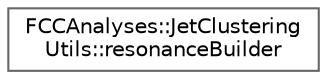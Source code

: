 digraph "Graphical Class Hierarchy"
{
 // LATEX_PDF_SIZE
  bgcolor="transparent";
  edge [fontname=Helvetica,fontsize=10,labelfontname=Helvetica,labelfontsize=10];
  node [fontname=Helvetica,fontsize=10,shape=box,height=0.2,width=0.4];
  rankdir="LR";
  Node0 [id="Node000000",label="FCCAnalyses::JetClustering\lUtils::resonanceBuilder",height=0.2,width=0.4,color="grey40", fillcolor="white", style="filled",URL="$structFCCAnalyses_1_1JetClusteringUtils_1_1resonanceBuilder.html",tooltip=" "];
}

